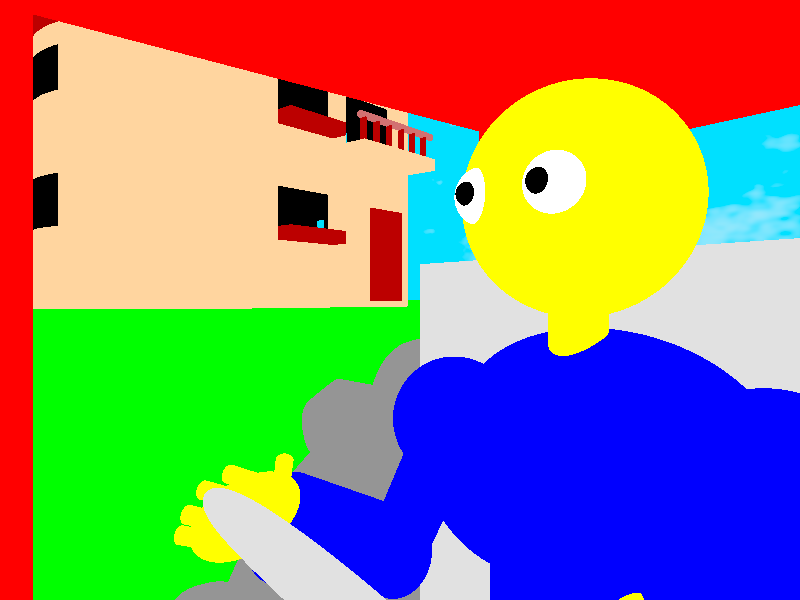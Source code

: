 #include "shapes.inc"     // Inclui formas básicas pré-definidas (esferas, cilindros, etc.)
#include "textures.inc"   // Inclui texturas pré-definidas
#include "colors.inc"     // Inclui cores pré-definidas
#include "woods.inc"      // Inclui texturas de madeira pré-definidas


#declare przemieszczenie = -clock*80;   // Declara variável de deslocamento, que muda com o tempo (clock) para animação

// Céu esférico com gradiente de cor e pigmento turbulento para simular nuvens
sky_sphere {
  pigment {
    gradient z                       // Gradiente na direção z (vertical)
    color_map {
      [0.5 color <0, 0.74609375, 0.99609375>]  // Cor clara na metade inferior (azul claro)
      [1.0 color MidnightBlue]                   // Cor azul escuro no topo
    }
    scale 2                          // Escala do gradiente para ampliar o efeito   
  }
  pigment {
    bozo                            // Pigmento de nuvens turbulentas
    turbulence 0.9                  // Intensidade da turbulência
    omega 0.7                      // Frequência da turbulência
    color_map {
      [0.0 color rgb <0.85, 0.85, 0.85>]       // Cor cinza claro na base das nuvens
      [0.1 color rgb <0.75, 0.75, 0.75>]       // Cor cinza médio
      [0.5 color rgbt <1,1,1,1>]                // Cor branca totalmente opaca (transparência no final)
    }
    scale <0.6, 0.3, 0.3>           // Escala do pigmento turbulento para formar nuvens achatadas
  }
}

// Plano horizontal representando o chão, pintado de verde
plane {
  y, 0                    // Plano no eixo y=0 (chão)
  pigment {color Green}   // Cor verde
}

// Iluminação do plano
/*
light_source {
  <0, 90, -100>           // Luz posicionada alta e atrás
  color White             // Cor branca da luz (alternativa comentada: tom amarelado)
}
light_source {
  <100, 10, 0>            // Luz lateral à direita
  color White 
}
*/

// Luz principal com área de luz para sombras suaves
light_source {
  <0, 15, -45>            // Posição da fonte de luz (à frente e acima)
  color White             // Cor branca da luz
  area_light <30, 0, 0>, <0, 0, 30>, 5, 5   // Luz de área com tamanho 30x30 unidades, subdividida em 5x5 amostras para suavização
  adaptive 1              // Ajuste adaptativo para eficiência no cálculo da luz
  jitter                  // Adiciona variação aleatória para suavizar sombras
}
// Luz geral de preenchimento bem distante para iluminação ambiente
light_source {
  <0, 300, -500>          // Luz distante bem alta e afastada
  color White
}

// Câmera posicionada de frente, com deslocamento animado para acompanhar o movimento
camera {
  location <0.6, 1.2, 0.9  + przemieszczenie>   // Posição da câmera com deslocamento variável para animação
  look_at <0, 1.2, 1.4  + przemieszczenie>      // Ponto que a câmera observa (também se move junto)
}

/* Câmeras alternativas comentadas para diferentes vistas:

// Câmera de trás
camera {
  location <0, 0.2, 2>
  look_at <0, 0.2, 0>
}

// Câmera de cima
camera {
  location <0, 20, 0>
  look_at <0, 0.2, 0>
}

// Câmera de baixo
camera {
  location <0, -30, 0>
  look_at <0, -5, 0>
}

// Câmera lateral esquerda
camera {
  location <8, 1.5, 0>
  look_at <0, 0, 0>
}

// Câmera lateral direita
camera {
  location <-2, 0.2, 0>
  look_at <0, 0.2, 0>
}
*/

/*
  ****************************************************************************************
  ****************************   MACRO CASA (DOM)   **************************************
  ****************************************************************************************
*/

#macro dom(obrot_y)   // Macro para construir uma casa, com rotação em torno do eixo Y

    // cor das paredes: amarelo açafrão
    #local kolor_scian = <0.99609375, 0.66796875, 0.34765625>;

    // forma principal da casa, união de cilindro e caixa
    #local glowna_bryla = union {
        // cilindro vertical (parede arredondada)
        cylinder {
            <-1.5, -2, 0>     // ponto inicial
            <-1.5, 1.8, 0>    // ponto final
            2                  // raio
            pigment {color kolor_scian}  // cor das paredes
        }
        // caixa principal da casa
        box {
            <-1.5, -2, -2>    // canto inferior traseiro
            <2, 1.8, 2>       // canto superior frontal
            pigment {color kolor_scian}
        } 

        // telhado - cilindro pequeno vertical
        cylinder {
            <-1.5, 1.8, 0>
            <-1.5, 2, 0>
            2.2
            pigment {color rgb <0.5, 0, 0>}   // cor vermelho escuro
        }
        // telhado - caixa fina
        box {
            <-1.7, 1.8, -2.7>
            <2.2, 2, 2.7>
            pigment {color rgb <0.5, 0, 0>}
        }
    }

    // espaço vazio dentro da casa para criar a estrutura oca
    #local puste = union {
        // interior da casa - cilindro menor (vazio)
        cylinder {
            <-1.5, -1.9, 0>
            <-1.5, 1.7, 0>
            1.9
            // pigment {color Red}  // comentado: poderia pintar o vazio de vermelho para debug
        }
        // interior da casa - caixa menor (vazio)
        box {
            <-1.5, -1.9, -1.9>
            <1.9, 1.7, 1.9>
            // pigment {color Green}  // comentado: verde para debug do vazio
        }
        // porta
        box {
            <1, -1.9, -2.65>
            <1.8, -0.3, -1.8>
        }
        // janelas

        // janelas superiores
        box {
            <0.4, 0.65, -2.26>
            <1.4, 1.5, -1.8>
        }
        box {
            <-1, 0.9, -2.26>
            <0, 1.5, 2.05>
        }

        // janelas laterais
        box {
            <-5, 0.9, -0.5>
            <5, 1.5, 0.5>
        }

        // janelas inferiores
        box {
            <-1, -0.9, -2.26>
            <0, -0.2, 2.05>
        }

        // janelas laterais inferiores
        box {
            <-5, -0.9, -0.5>
            <5, -0.2, 0.5>
        }               
    }

    // sacada
    #local balkon = union{
        box {
            <-0.9, -0.1, -0.7>
            <0.9, 0.1, 0.7>
            pigment {color rgb kolor_scian}
        }
        // corrimão superior (cilindro fino)
        cylinder {
            <-0.9, 0.5, -0.6>
            <0.9, 0.5, -0.6>
            0.06
            pigment {color Brown}   // cor marrom
        }
        // corrimão verticales (varões)
        #local i=-0.82;
        #while (i<=0.82)
            cylinder {
                <i, 0.1, -0.6>
                <i, 0.5, -0.6>
                0.05
                pigment {color rgb <0.5, 0, 0>} // cor ferrugem
            }
            #local i= i+0.3;
        #end
    }

    // parapeito da janela
    #local parapet = union {
        box {
            <-0.55, -0.1, -0.15>
            <0.55, 0.1, 0.15>
            // pigment {color rgb <0.99609375, 0.95703125, 0.88671875>}  // cor pérola (comentada)
            pigment {color rgb <0.5, 0, 0>}  // cor ferrugem
        }
    }

    // porta (detalhe)
    #local drzwi = union {
        box {
            <-0.4, -0.8, -0.05>
            <0.4, 0.8, 0.05>
            pigment {color rgb <0.5, 0, 0>} // cor ferrugem
        }
    }

    // esqueleto da casa: forma principal menos o espaço vazio
    #local szkielet_domu = difference {
        #object {glowna_bryla}   // parte sólida
        #object {puste}          // espaço vazio interno
    }

    // tudo junto: esqueleto + sacada + porta + parapeitos
    #local wszystko = union {
        object {szkielet_domu}
        object {balkon translate <1, 0.5, -2>}      // sacada posicionada na frente
        object {drzwi translate <1.37, -1.1, -2>}   // porta posicionada
        object {parapet translate <-0.5, 0.8, -2.2>}  // parapeito superior
        object {parapet translate <-0.5, -0.9, -2.2>} // parapeito inferior
    }

    // aplica rotação no eixo Y, conforme parâmetro da macro
    object {wszystko rotate <0,  obrot_y, 0>}
#end

/*
  ****************************************************************************************
  ************************   MACRO TRATOR   *********************************************
  ****************************************************************************************
*/

#macro traktor(_obr)
        #local kolo = union {

        // *** pneu + recorte do cilindro para a roda ***       
                difference {
                        torus {
                          0.6, 0.4
                          rotate <0, 0, 90>
                          pigment {color rgb<0.3, 0.3, 0.3>} // cor cinza escuro para pneu
                        }
                        cylinder {
                          <-0.45, 0, 0>
                          <0.45, 0, 0>
                          0.549
                          pigment {color rgb <0.7, 0.7, 0.7>} // cor cinza claro para a roda
                        }
                }
                
                #local r=0;
        
                #while (r<=360)
                // *** pneu ***
                    intersection {
                            difference {
                                    box {
                                      <-0.4, -0.05, -1.1>
                                      <0.4, 0.05, 1.1>
                                      rotate <r, 0, 0>
                                      pigment {color rgb<0.3, 0.3, 0.3>} // cor cinza escuro
                                    }
                                    cylinder {
                                      <-1,0,0>, <1,0,0>, 0.6
                                    }
                            } // fim do difference
                            torus {
                                0.7, 0.43
                                rotate <0, 0, 90>
                                pigment {color rgb<0.3, 0.3, 0.3>} // cor cinza escuro
                            }
                    }
                    
                // *** rodas (aro) ***
                    difference {
                            cylinder {
                              <-0.4, 0, 0>
                              <0.4, 0, 0>
                              0.55
                              pigment {color rgb <0.7, 0.7, 0.7>} // cinza claro
                            }
                            union {
                                    cylinder {
                                      <-0.5, 0, 0>
                                      <-0.3, 0, 0>
                                      0.4
                                      pigment {color rgb <0.7, 0.7, 0.7>} // cinza claro
                                    }
                                    cylinder {
                                      <0.5, 0, 0>
                                      <0.3, 0, 0>
                                      0.4
                                      pigment {color rgb <0.7, 0.7, 0.7>} // cinza claro
                                    }
                                    // entradas para desapertar as rodas (parafusos)
                            } // fim do union
                    }
                    
                        #local r = r + 40;
                #end  // fim do while
        
        }  // fim do local 'kolo'
        
        
        // 2 elementos do volante
        #local kierownica = union {
                torus {
                  0.5, 0.1
                  pigment {color Grey} // cor cinza
                  scale <1, 0.5, 1>
                  rotate <90, 0, 0>
                }
                
                sphere {
                  <0,0,0>
                  0.2
                  pigment {color Grey} // cor cinza
                  scale <1, 1, 0.25>
                }
                
                box {
                  <-0.5, -0.1, -0.04>
                  <0.5, 0.1, 0.04>
                  pigment {color Grey} // cor cinza
                }
                box {
                  <-0.5, -0.1, -0.04>
                  <0.5, 0.1, 0.04>
                  rotate <0, 0, 90>
                  pigment {color Grey} // cor cinza
                }
        }
        #local to_cos_na_czym_stoi_kierownica = union {
                cylinder {
                  <0, 0, -0.6>
                  <0, 0, 0.6>
                  0.08
                  //rotate <0, 0, 90>
                  pigment {color Grey} // cor cinza
                }
                object {
                  kierownica
                  rotate <0, 0, sin(clock*10)> // rotação animada do volante
                  translate <0, 0, 0.65>
                }
        }
        
        
        // assento do trator
        #local siedzenie_traktora_siedzisko = union {
                box {
                  < -0.5,  -0.05, -0.2>
                  < 0.5, 0.05, 0.2>
                  pigment {color Grey} // cor cinza
                }
        }
        #local siedzenie_traktora_oparcie = union {
                box {
                  < -0.5, -0.5, -0.1>
                  < 0.5, 0.5, 0.1>
                  pigment {color Grey} // cor cinza
                }
                object {
                  siedzenie_traktora_siedzisko
                  translate <0, -0.35, -0.25>
                }
        }
        // cabine do trator
        #local kabina = union {
                difference {
                        box {
                          < -0.7, -1, -0.9>
                          < 0.7, 1, 0.9>
                          pigment {color Red} // cor vermelha
                        }
                        
                        union {
                                // parede traseira inclinada
                                box {
                                  <-2.7, -1.3, -0.6>
                                  < 2.7, 1.3, 0.6>
                                  rotate <-10, 0, 0>
                                  translate <0, 0, 1.5>
                                  pigment {color Red} // cor vermelha
                                }
                                // vidro frontal e traseiro
                                box {
                                  < -0.6, -0.3, -2>
                                  < 0.6, 0.9, 2>
                                  pigment {color Red} // cor vermelha
                                }
                                // vidros laterais
                                // ATENÇÃO! Precisa fazer portas!
                                box {
                                  < -1, -0.6, -0.8>
                                  < 1, 0.9, 0.3>
                                  pigment {color Red} // cor vermelha
                                }
                        }
                }
                
                object {
                  to_cos_na_czym_stoi_kierownica
                  scale <0.3, 0.3, 0.3>
                  translate <0, 0, 0.15>
                  rotate <-40,0, 0>
                  translate <0, -0.1, -0.9>
                }

                object {
                  siedzenie_traktora_oparcie
                }
                
        }  // fim do local 'kabina'
        
        #local swiatla_traktora = union {
                box {
                  <-0.2, -0.2, -0.4>
                  <0.2, 0.2, -0.4>
                  pigment {color Yellow} // cor amarela (farol)
                }                
        }
        #local maska = union {
           difference {
                   box {
                     <-0.7, -0.6, 1.25>
                     <0.7, 0.6, -1.25>
                     /*<-0.3, -0.8, -0.5>
                     <0.3, 0.4, -2>*/
                     //translate <0, 0.2, 1.25>   // <- move tudo para baixo desta distância
                     pigment {color Red} // cor vermelha (capô)
                   }
                   // recorte da parte que entra na cabine
                   box {
                    <-0.8, -0.7, 0.8>
                     <0.8, 0.7, 1.27>
                     pigment {color Red} // cor vermelha
                   }
           }
           /*object {kabina translate <0, 0.3, 0.4>}
           object {kolo translate <-0.3, -0.5, 1>}
           object {kolo
             scale <0.7, 0.7, 0.7>
             translate <-0.3, -0.8, -1.5>
           }*/
           
           object {
             kabina translate <0, 0.5, 1.65>
           }
           object {
             swiatla_traktora
             translate <-0.4, -0.1, -0.9>
           }
           object {
             swiatla_traktora
             translate <0.4, -0.1, -0.9>
           }
           
           // rodas dianteiras
           object {
             kolo rotate <_obr, 0, 0>
             translate <-0.95, -0.3, 2.25>
           }
           
           object {
             kolo rotate <_obr, 0, 0>
             translate <0.95, -0.3, 2.25>
           }
           
           // rodas traseiras
           object {kolo
             scale <0.7, 0.7, 0.7>
              rotate <_obr, 0, 0> 
             translate <-0.95, -0.6, -0.25>
           }
           object {kolo
             scale <0.7, 0.7, 0.7>
              rotate <_obr, 0, 0> 
             translate <0.95, -0.6, -0.25>
           }
        }
        
        
        //object {kolo}
        object {maska}

#end


/*
  ****************************************************************************************
  ************************   MACRO ÁRVORE   **********************************************
  ****************************************************************************************
*/
#macro drzewo()
        // Definição da copa da árvore como uma esfera verde
        #local korona = sphere {
          <0,0,0>
          0.4
          pigment {color Green}  // cor verde
        }
        
        // Definição de um galho, que é um cilindro marrom com a copa no topo
        #local galaz = union {
                cylinder {
                  <0, -0.9, 0>
                  <0, 0.9, 0>
                  0.1
                  pigment {color Brown}  // cor marrom
                }
                object {
                  korona
                  translate <0, 0.7, 0>  // posiciona a copa no topo do galho
                } 
        }
        
        // Definição do tronco da árvore com galhos e ramificações
        #local pien = union {
                cylinder {
                  <0, -1, 0>
                  <0, 1, 0>
                  0.4
                  pigment {color Brown}  // tronco marrom
                }
                
                // Extensões do tronco (galhos maiores)
                object {
                  galaz
                  scale <1.5, 1.5, 1.5>  // escala o galho maior
                  translate <0, 1.5, 0>  // posiciona acima do tronco
                  rotate <15, 0, 20>     // rotaciona o galho
                  translate <-0.2, 0.2, 0>  // ajuste de posição
                }
                object {
                  galaz
                  scale <2, 1.7, 2>      // escala outro galho maior
                  translate <0, 1.7, 0>
                  rotate <5, 0, -10>
                  translate <-0.2, 0.2, 0>
                }
                
                // Galhos menores (ramificações)
                object {
                  galaz
                  translate <0, 0.6, 0>
                  rotate <0, 0, 40>
                  //rotate <0, 90, 0>    // comentado, não aplicado
                  translate <-0.2, 0, 0>
                }
                object {
                  galaz
                  translate <0, 0.8, 0>
                  rotate <0, 0, 40>
                  rotate <0, 90, 0>
                  translate <0, 0, -0.2>
                }
                object {
                  galaz
                  translate <0, 0.9, 0>
                  rotate <0, 0, -40>
                  translate <-0.2, 0.2, 0>
                }
                object {
                  galaz
                  translate <0, 0.9, 0>
                  rotate <0, 0, -40>
                  rotate <0, 40, 0>
                  translate <-0.2, 0.2, 0>
                }
        }
        
        // Desenha o tronco com todos os galhos
        object {
          pien
        }
#end


/*
  ****************************************************************************************
  ************************   MACRO PERSONAGEM   ******************************************
  ****************************************************************************************
*/

#macro bohater()
        // Definindo cores usadas para a pele, camisa e calças
        #local Kolor_skory = Yellow;      // cor da pele: amarelo
        #local Kolor_koszuli = Blue;      // cor da camisa: azul
        #local Kolor_spodni = Green;      // cor das calças: verde
        
        // Definição do dedo como um pequeno cilindro da cor da pele
        #local palec = union {
                cylinder {
                  <0,-0.03, 0>
                  <0, 0.03, 0>                  
                  0.015
                  pigment {color Kolor_skory}
                }
        }
        
        // Definição da mão como uma combinação da palma e dedos
        #local dlon = union {
                // palma da mão
                sphere {
                  <0,0,0>
                  0.1
                  scale <0.3, 1, 1>
                  pigment {color Kolor_skory}
                }
                // dedos, em ordem do polegar ao mínimo
                object {
                  palec
                  translate <0, -0.03, 0>
                  rotate <50, 0, 0>
                  translate <0, 0.01, -0.08>
                }
                object {
                  palec
                  translate <0, -0.08, -0.07>
                }
                object {
                  palec
                  translate <0, -0.1, -0.03>
                }
                object {
                  palec
                  translate <0, -0.09, 0.02>
                }
                object {
                  palec
                  translate <0, -0.07, 0.06>
                }
        }
        
        // Definição do antebraço: cilindro azul com a mão na ponta
        #local przedramie = union {
                cylinder {
                  <0, -0.2, 0>
                  <0, 0.2, 0>
                  0.1
                  pigment {color Kolor_koszuli}
                }
                object {
                  dlon
                  translate <0, -0.3, 0>
                }      
        }
        
        // Definição do braço: cilindro azul mais fino, com o antebraço ligado
        #local ramie = union {
                cylinder {
                  <0, -0.2, 0>
                  <0, 0.2, 0>
                  0.07
                  pigment {color Kolor_koszuli}
                }
                object {
                  przedramie
                  translate <0, -0.2, 0>
                  rotate <120, 0, 0>
                  translate <0, -0.2, 0>
                }      
        }
        
        // Definição da articulação do ombro: esfera azul que conecta o braço
        #local staw_ramienny = union {
                sphere {
                  <0,0,0>
                  0.13
                  pigment {color Kolor_koszuli}
                }
                object { // braço direito
                  ramie
                  rotate <5*sin(clock*10), 0, 0>  // animação do movimento do braço
                  translate <0, -0.2, 0>
                }
        }
        
        // Definição do olho: esfera branca com uma pupila preta
        #local oko = union {
                // globo ocular
                sphere {
                  <0,0,0>
                  0.05
                  pigment {color White}
                }
                // pupila
                sphere {
                  <0,0,0>
                  0.02
                  translate <0, 0, -0.04>
                  pigment {color Black}
                }
        }
        
        // Definição da cabeça: esfera da cor da pele com dois olhos
        #local glowa = union {
                sphere {
                  <0,0,0>
                  0.2
                  pigment {color Kolor_skory}
                }
                object {
                  oko
                  translate <-0.07, 0, -0.16>
                }
                object {
                  oko
                  translate <0.07, 0, -0.16>
                }
        }
        
        // Definição do pescoço: cilindro da cor da pele com a cabeça em cima
        #local szyja = union {
                cylinder {
                  <0, -0.08, 0>
                  <0, 0.08, 0>
                  0.05
                  pigment {color Kolor_skory}
                }
                object {
                  glowa
                  translate <0, 0.25, 0>
                }
        }
        
        // Definição do capuz (ou parte superior das costas): esfera azul achatada
        #local kaptury = union {
                sphere {
                  <0,0,0>
                  0.2
                  scale <1.5, 1, 0.8>
                  pigment {color Kolor_koszuli}
                }
        }
        
        // Definição das costas: esfera azul achatada em outra dimensão
        #local plecy = union {
                sphere {
                  <0,0,0>
                  0.3
                  scale <1, 0.8, 0.4>
                  pigment {color Kolor_koszuli}
                }
        }
        
        // Definição da metade do peito: esfera azul achatada
        #local polowa_klaty = union {
                sphere {
                  <0,0,0>
                  0.2
                  scale <1, 0.8, 0.4>
                  //pigment {checker pigment {color <0, 0.72, 0.8>} pigment {White}}  // padrão xadrez comentado
                  pigment {color Kolor_koszuli}
                }
        }
        
        /*
          DESATIVANDO AS PARTES INFERIORES DO CORPO POIS NÃO ESTÃO PRESENTES NESTA CENA
          
          #local stopa = union {
                  box {
                    <-0.1, -0.05, -0.15>
                    <0.1, 0.05, 0.15>
                    pigment {color Red}         
                  }
          }
          #local podudzie = union {
                  cylinder {
                    <0, -0.2, 0>
                    <0, 0.2, 0>
                    0.1
                    pigment {color Red}
                  }
                  object {
                    stopa
                    translate <0, -0.23, -0.08>
                  }       
          }
          #local udo = union {
                  cylinder {
                    <0, -0.2, 0>
                    <0, 0.2, 0>
                    0.07
                    pigment {color Kolor_spodni}
                  }
                  object {
                    podudzie
                    translate <0, -0.2, 0>
                    rotate <-110, 0, 0>
                    translate <0, -0.2, 0>
                  }      
          }
          #local miednica = union {
                  sphere {
                    <0,0,0>
                    0.2
                    scale <0, 0.85, 0.9>
                    pigment {color Kolor_spodni}
                  }
                  object {
                    udo
                    translate <0, -0.2, 0>
                    rotate <110, 0, -5>
                    translate <-0.1, -0.05, 0>
                  }
                  object {
                    udo
                    translate <0, -0.2, 0>
                    rotate <110, 0, 5>
                    translate <0.1, -0.05, 0>
                  }  
          }
        */
        
        // Definição do torso: cilindro azul com o pescoço, capuz, costas, peito e braços anexados
        #local korpus = union {
                cylinder {
                  <0, -0.3, 0>
                  <0, 0.3, 0>
                  0.15
                  pigment {color Kolor_koszuli} // <- TROCAR DEPOIS PARA TEXTURA DE CAMISA XADREZADA
                }
                object {
                  szyja
                  rotate <0, (((50*clock)<50) ? (50 * clock) : (50)) , 0>  // gira o pescoço conforme o tempo (clock)
                  translate <0, 0.52, 0>
                }
                object {
                  kaptury
                  translate <0, 0.35, 0.05>
                }
                object {
                  plecy
                  translate <0, 0.23, 0.1>
                }
                
                /* object {
                  miednica
                  translate <0, -0.25, 0>
                } */
                
                object {
                  polowa_klaty
                  translate <-0.07, 0.3, -0.1>
                }
                object {
                  polowa_klaty
                  translate <0.07, 0.3, -0.1>
                }
                object { // braço direito
                  staw_ramienny
                  rotate <0, 0, -30>
                  translate <-0.3, 0.35, 0>
                }
                object {
                  staw_ramienny
                  rotate <0, 0, 30>
                  translate <0.3, 0.35, 0>
                }
        }
        
        // Desenha o corpo completo do personagem
        object {
          korpus
        }
#end

/*
  ****************************************************************************************
  *************************   FUNÇÃO PRINCIPAL   ******************************************
  ****************************************************************************************
*/

// Desenha o objeto "trator" girando conforme o tempo (clock), com escala e posição ajustadas
object {
  traktor(360*clock)           // gira o trator 360 graus multiplicado pelo clock (animação contínua)
  scale <1.3, 1.3, 1.3>       // aumenta o tamanho do trator
  translate <0, 0, przemieszczenie>  // move o trator no eixo Z conforme a variável 'przemieszczenie' (deslocamento)
}

// Desenha o personagem (função macro bohater) com deslocamento vertical e no eixo Z
object {
  bohater()
  translate <0, 0.6, 1.8 + przemieszczenie>  // posiciona o personagem acima do solo e movendo junto com o trator
}

// ******  CENÁRIO  ******

#local kolejne_domy = 0;  // contador para casas

// Enquanto houver menos que 3 casas desenhadas, cria casas e árvores posicionadas no cenário
#while (kolejne_domy<3)
        object {
          dom(-10)                           // chama a função 'dom' (casa) com parâmetro -10
          scale <10,10,10>                  // escala a casa
          rotate <0, -90, 0>                // rotaciona a casa para virar na direção desejada
          translate <-100, 20, 50-(kolejne_domy*100)>  // posiciona as casas espaçadas no eixo Z
        }
        object {
          drzewo()                          // chama a função 'drzewo' (árvore)
          scale <10,10,10>                  // escala a árvore
          rotate <0, 20, 0>                 // rotaciona levemente a árvore
          translate <-100, 10, -(kolejne_domy*100)>   // posiciona as árvores alinhadas com as casas
        }
        #local kolejne_domy = kolejne_domy+1;  // incrementa o contador para a próxima casa e árvore
#end
